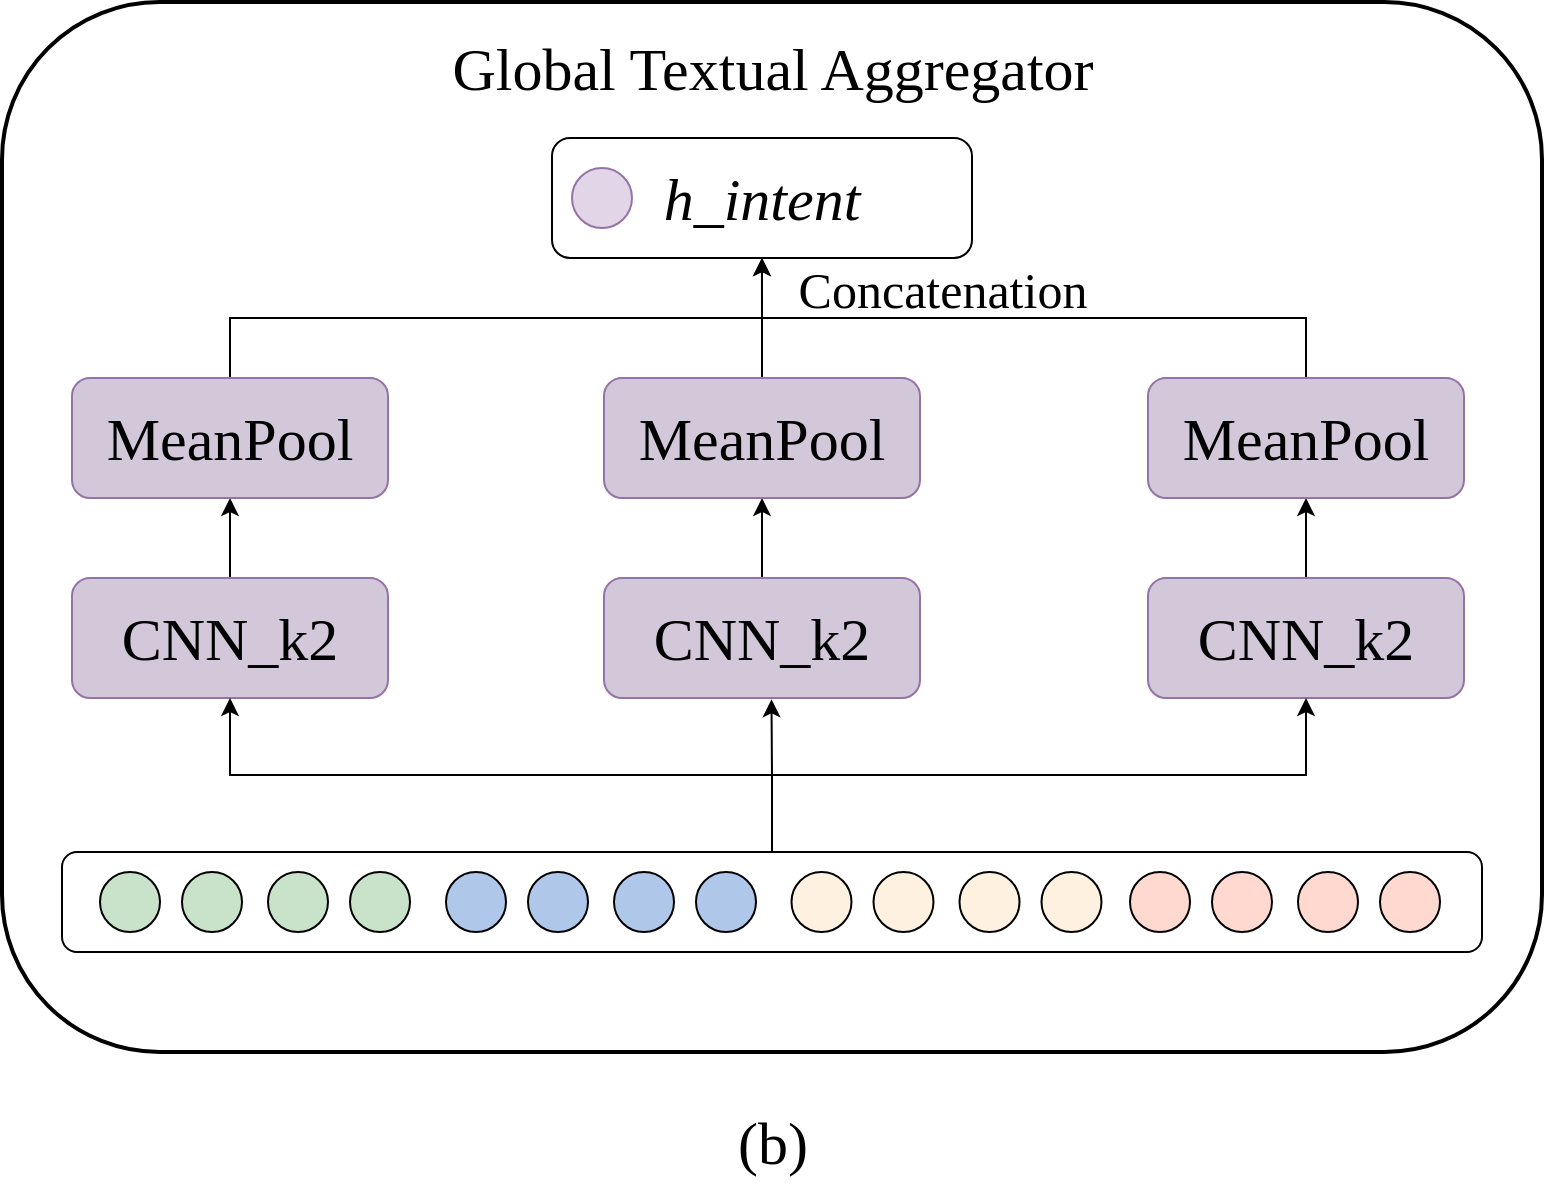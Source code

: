 <mxfile version="24.7.5">
  <diagram name="第 1 页" id="tzc-c6cf4rMfpOVOBY_b">
    <mxGraphModel dx="735" dy="833" grid="1" gridSize="10" guides="1" tooltips="1" connect="1" arrows="1" fold="1" page="1" pageScale="1" pageWidth="827" pageHeight="1169" math="0" shadow="0">
      <root>
        <mxCell id="0" />
        <mxCell id="1" parent="0" />
        <mxCell id="7F-Ce298isWdIxQNQa6x-1" value="" style="rounded=1;whiteSpace=wrap;html=1;strokeWidth=2;" vertex="1" parent="1">
          <mxGeometry x="831" y="5" width="770" height="525" as="geometry" />
        </mxCell>
        <mxCell id="7F-Ce298isWdIxQNQa6x-2" value="" style="group" vertex="1" connectable="0" parent="1">
          <mxGeometry x="861" y="430" width="710" height="50" as="geometry" />
        </mxCell>
        <mxCell id="7F-Ce298isWdIxQNQa6x-3" value="" style="rounded=1;whiteSpace=wrap;html=1;container=0;" vertex="1" parent="7F-Ce298isWdIxQNQa6x-2">
          <mxGeometry width="710" height="50" as="geometry" />
        </mxCell>
        <mxCell id="7F-Ce298isWdIxQNQa6x-4" value="" style="ellipse;whiteSpace=wrap;html=1;aspect=fixed;fillColor=#c8e3ca;container=0;" vertex="1" parent="7F-Ce298isWdIxQNQa6x-2">
          <mxGeometry x="19" y="10" width="30" height="30" as="geometry" />
        </mxCell>
        <mxCell id="7F-Ce298isWdIxQNQa6x-5" value="" style="ellipse;whiteSpace=wrap;html=1;aspect=fixed;fillColor=#c8e3ca;container=0;" vertex="1" parent="7F-Ce298isWdIxQNQa6x-2">
          <mxGeometry x="60" y="10" width="30" height="30" as="geometry" />
        </mxCell>
        <mxCell id="7F-Ce298isWdIxQNQa6x-6" value="" style="ellipse;whiteSpace=wrap;html=1;aspect=fixed;fillColor=#c8e3ca;container=0;" vertex="1" parent="7F-Ce298isWdIxQNQa6x-2">
          <mxGeometry x="144" y="10" width="30" height="30" as="geometry" />
        </mxCell>
        <mxCell id="7F-Ce298isWdIxQNQa6x-7" value="" style="ellipse;whiteSpace=wrap;html=1;aspect=fixed;fillColor=#c8e3ca;container=0;" vertex="1" parent="7F-Ce298isWdIxQNQa6x-2">
          <mxGeometry x="103" y="10" width="30" height="30" as="geometry" />
        </mxCell>
        <mxCell id="7F-Ce298isWdIxQNQa6x-8" value="" style="ellipse;whiteSpace=wrap;html=1;aspect=fixed;fillColor=#afc8ea;container=0;" vertex="1" parent="7F-Ce298isWdIxQNQa6x-2">
          <mxGeometry x="192" y="10" width="30" height="30" as="geometry" />
        </mxCell>
        <mxCell id="7F-Ce298isWdIxQNQa6x-9" value="" style="ellipse;whiteSpace=wrap;html=1;aspect=fixed;fillColor=#afc8ea;container=0;" vertex="1" parent="7F-Ce298isWdIxQNQa6x-2">
          <mxGeometry x="233" y="10" width="30" height="30" as="geometry" />
        </mxCell>
        <mxCell id="7F-Ce298isWdIxQNQa6x-10" value="" style="ellipse;whiteSpace=wrap;html=1;aspect=fixed;fillColor=#afc8ea;container=0;" vertex="1" parent="7F-Ce298isWdIxQNQa6x-2">
          <mxGeometry x="317" y="10" width="30" height="30" as="geometry" />
        </mxCell>
        <mxCell id="7F-Ce298isWdIxQNQa6x-11" value="" style="ellipse;whiteSpace=wrap;html=1;aspect=fixed;fillColor=#afc8ea;container=0;" vertex="1" parent="7F-Ce298isWdIxQNQa6x-2">
          <mxGeometry x="276" y="10" width="30" height="30" as="geometry" />
        </mxCell>
        <mxCell id="7F-Ce298isWdIxQNQa6x-12" value="" style="ellipse;whiteSpace=wrap;html=1;aspect=fixed;fillColor=#fef1e0;container=0;" vertex="1" parent="7F-Ce298isWdIxQNQa6x-2">
          <mxGeometry x="364.75" y="10" width="30" height="30" as="geometry" />
        </mxCell>
        <mxCell id="7F-Ce298isWdIxQNQa6x-13" value="" style="ellipse;whiteSpace=wrap;html=1;aspect=fixed;fillColor=#fef1e0;container=0;" vertex="1" parent="7F-Ce298isWdIxQNQa6x-2">
          <mxGeometry x="405.75" y="10" width="30" height="30" as="geometry" />
        </mxCell>
        <mxCell id="7F-Ce298isWdIxQNQa6x-14" value="" style="ellipse;whiteSpace=wrap;html=1;aspect=fixed;fillColor=#fef1e0;container=0;" vertex="1" parent="7F-Ce298isWdIxQNQa6x-2">
          <mxGeometry x="489.75" y="10" width="30" height="30" as="geometry" />
        </mxCell>
        <mxCell id="7F-Ce298isWdIxQNQa6x-15" value="" style="ellipse;whiteSpace=wrap;html=1;aspect=fixed;fillColor=#fef1e0;container=0;" vertex="1" parent="7F-Ce298isWdIxQNQa6x-2">
          <mxGeometry x="448.75" y="10" width="30" height="30" as="geometry" />
        </mxCell>
        <mxCell id="7F-Ce298isWdIxQNQa6x-16" value="" style="ellipse;whiteSpace=wrap;html=1;aspect=fixed;fillColor=#ffd9d0;container=0;" vertex="1" parent="7F-Ce298isWdIxQNQa6x-2">
          <mxGeometry x="534" y="10" width="30" height="30" as="geometry" />
        </mxCell>
        <mxCell id="7F-Ce298isWdIxQNQa6x-17" value="" style="ellipse;whiteSpace=wrap;html=1;aspect=fixed;fillColor=#ffd9d0;container=0;" vertex="1" parent="7F-Ce298isWdIxQNQa6x-2">
          <mxGeometry x="575" y="10" width="30" height="30" as="geometry" />
        </mxCell>
        <mxCell id="7F-Ce298isWdIxQNQa6x-18" value="" style="ellipse;whiteSpace=wrap;html=1;aspect=fixed;fillColor=#ffd9d0;container=0;" vertex="1" parent="7F-Ce298isWdIxQNQa6x-2">
          <mxGeometry x="659" y="10" width="30" height="30" as="geometry" />
        </mxCell>
        <mxCell id="7F-Ce298isWdIxQNQa6x-19" value="" style="ellipse;whiteSpace=wrap;html=1;aspect=fixed;fillColor=#ffd9d0;container=0;" vertex="1" parent="7F-Ce298isWdIxQNQa6x-2">
          <mxGeometry x="618" y="10" width="30" height="30" as="geometry" />
        </mxCell>
        <mxCell id="7F-Ce298isWdIxQNQa6x-20" style="edgeStyle=orthogonalEdgeStyle;rounded=0;orthogonalLoop=1;jettySize=auto;html=1;exitX=0.5;exitY=0;exitDx=0;exitDy=0;entryX=0.5;entryY=1;entryDx=0;entryDy=0;" edge="1" parent="1" source="7F-Ce298isWdIxQNQa6x-21" target="7F-Ce298isWdIxQNQa6x-23">
          <mxGeometry relative="1" as="geometry" />
        </mxCell>
        <mxCell id="7F-Ce298isWdIxQNQa6x-21" value="&lt;font style=&quot;font-size: 30px;&quot; face=&quot;Times New Roman&quot;&gt;CNN_k2&lt;/font&gt;" style="rounded=1;whiteSpace=wrap;html=1;fillColor=#D3C8D9;strokeColor=#9673a6;" vertex="1" parent="1">
          <mxGeometry x="866" y="293" width="158" height="60" as="geometry" />
        </mxCell>
        <mxCell id="7F-Ce298isWdIxQNQa6x-22" style="edgeStyle=orthogonalEdgeStyle;rounded=0;orthogonalLoop=1;jettySize=auto;html=1;exitX=0.5;exitY=0;exitDx=0;exitDy=0;entryX=0.5;entryY=1;entryDx=0;entryDy=0;" edge="1" parent="1" source="7F-Ce298isWdIxQNQa6x-23" target="7F-Ce298isWdIxQNQa6x-27">
          <mxGeometry relative="1" as="geometry" />
        </mxCell>
        <mxCell id="7F-Ce298isWdIxQNQa6x-23" value="&lt;font style=&quot;font-size: 30px;&quot; face=&quot;Times New Roman&quot;&gt;MeanPool&lt;/font&gt;" style="rounded=1;whiteSpace=wrap;html=1;fillColor=#D3C8D9;strokeColor=#9673a6;" vertex="1" parent="1">
          <mxGeometry x="866" y="193" width="158" height="60" as="geometry" />
        </mxCell>
        <mxCell id="7F-Ce298isWdIxQNQa6x-24" value="&lt;font style=&quot;font-size: 30px;&quot; face=&quot;Times New Roman&quot;&gt;Global Textual Aggregator&lt;/font&gt;" style="text;html=1;align=center;verticalAlign=middle;resizable=0;points=[];autosize=1;strokeColor=none;fillColor=none;" vertex="1" parent="1">
          <mxGeometry x="1046" y="13" width="340" height="50" as="geometry" />
        </mxCell>
        <mxCell id="7F-Ce298isWdIxQNQa6x-25" value="&lt;font face=&quot;Times New Roman&quot;&gt;&lt;span style=&quot;font-size: 30px;&quot;&gt;(b)&lt;/span&gt;&lt;/font&gt;" style="text;html=1;align=center;verticalAlign=middle;resizable=0;points=[];autosize=1;strokeColor=none;fillColor=none;" vertex="1" parent="1">
          <mxGeometry x="1186" y="550" width="60" height="50" as="geometry" />
        </mxCell>
        <mxCell id="7F-Ce298isWdIxQNQa6x-26" value="" style="group" vertex="1" connectable="0" parent="1">
          <mxGeometry x="1106" y="73" width="210" height="60" as="geometry" />
        </mxCell>
        <mxCell id="7F-Ce298isWdIxQNQa6x-27" value="&lt;font style=&quot;font-size: 30px;&quot; face=&quot;Times New Roman&quot;&gt;&lt;i&gt;h_intent&lt;/i&gt;&lt;/font&gt;" style="rounded=1;whiteSpace=wrap;html=1;" vertex="1" parent="7F-Ce298isWdIxQNQa6x-26">
          <mxGeometry width="210" height="60" as="geometry" />
        </mxCell>
        <mxCell id="7F-Ce298isWdIxQNQa6x-28" value="" style="ellipse;whiteSpace=wrap;html=1;aspect=fixed;fillColor=#e1d5e7;strokeColor=#9673a6;container=0;" vertex="1" parent="7F-Ce298isWdIxQNQa6x-26">
          <mxGeometry x="10" y="15" width="30" height="30" as="geometry" />
        </mxCell>
        <mxCell id="7F-Ce298isWdIxQNQa6x-29" style="edgeStyle=orthogonalEdgeStyle;rounded=0;orthogonalLoop=1;jettySize=auto;html=1;exitX=0.5;exitY=0;exitDx=0;exitDy=0;entryX=0.5;entryY=1;entryDx=0;entryDy=0;" edge="1" parent="1" source="7F-Ce298isWdIxQNQa6x-30" target="7F-Ce298isWdIxQNQa6x-34">
          <mxGeometry relative="1" as="geometry" />
        </mxCell>
        <mxCell id="7F-Ce298isWdIxQNQa6x-30" value="&lt;font style=&quot;font-size: 30px;&quot; face=&quot;Times New Roman&quot;&gt;CNN_k2&lt;/font&gt;" style="rounded=1;whiteSpace=wrap;html=1;fillColor=#D3C8D9;strokeColor=#9673a6;" vertex="1" parent="1">
          <mxGeometry x="1132" y="293" width="158" height="60" as="geometry" />
        </mxCell>
        <mxCell id="7F-Ce298isWdIxQNQa6x-31" style="edgeStyle=orthogonalEdgeStyle;rounded=0;orthogonalLoop=1;jettySize=auto;html=1;exitX=0.5;exitY=0;exitDx=0;exitDy=0;entryX=0.5;entryY=1;entryDx=0;entryDy=0;" edge="1" parent="1" source="7F-Ce298isWdIxQNQa6x-32" target="7F-Ce298isWdIxQNQa6x-36">
          <mxGeometry relative="1" as="geometry" />
        </mxCell>
        <mxCell id="7F-Ce298isWdIxQNQa6x-32" value="&lt;font style=&quot;font-size: 30px;&quot; face=&quot;Times New Roman&quot;&gt;CNN_k2&lt;/font&gt;" style="rounded=1;whiteSpace=wrap;html=1;fillColor=#D3C8D9;strokeColor=#9673a6;" vertex="1" parent="1">
          <mxGeometry x="1404" y="293" width="158" height="60" as="geometry" />
        </mxCell>
        <mxCell id="7F-Ce298isWdIxQNQa6x-33" style="edgeStyle=orthogonalEdgeStyle;rounded=0;orthogonalLoop=1;jettySize=auto;html=1;exitX=0.5;exitY=0;exitDx=0;exitDy=0;" edge="1" parent="1" source="7F-Ce298isWdIxQNQa6x-34">
          <mxGeometry relative="1" as="geometry">
            <mxPoint x="1210.953" y="133" as="targetPoint" />
          </mxGeometry>
        </mxCell>
        <mxCell id="7F-Ce298isWdIxQNQa6x-34" value="&lt;font style=&quot;font-size: 30px;&quot; face=&quot;Times New Roman&quot;&gt;MeanPool&lt;/font&gt;" style="rounded=1;whiteSpace=wrap;html=1;fillColor=#D3C8D9;strokeColor=#9673a6;" vertex="1" parent="1">
          <mxGeometry x="1132" y="193" width="158" height="60" as="geometry" />
        </mxCell>
        <mxCell id="7F-Ce298isWdIxQNQa6x-35" style="edgeStyle=orthogonalEdgeStyle;rounded=0;orthogonalLoop=1;jettySize=auto;html=1;exitX=0.5;exitY=0;exitDx=0;exitDy=0;endArrow=none;endFill=0;" edge="1" parent="1" source="7F-Ce298isWdIxQNQa6x-36">
          <mxGeometry relative="1" as="geometry">
            <mxPoint x="1204" y="163" as="targetPoint" />
            <Array as="points">
              <mxPoint x="1483" y="163" />
              <mxPoint x="1214" y="163" />
            </Array>
          </mxGeometry>
        </mxCell>
        <mxCell id="7F-Ce298isWdIxQNQa6x-36" value="&lt;font style=&quot;font-size: 30px;&quot; face=&quot;Times New Roman&quot;&gt;MeanPool&lt;/font&gt;" style="rounded=1;whiteSpace=wrap;html=1;fillColor=#D3C8D9;strokeColor=#9673a6;" vertex="1" parent="1">
          <mxGeometry x="1404" y="193" width="158" height="60" as="geometry" />
        </mxCell>
        <mxCell id="7F-Ce298isWdIxQNQa6x-37" style="edgeStyle=orthogonalEdgeStyle;rounded=0;orthogonalLoop=1;jettySize=auto;html=1;exitX=0.5;exitY=0;exitDx=0;exitDy=0;entryX=0.5;entryY=1;entryDx=0;entryDy=0;" edge="1" parent="1" source="7F-Ce298isWdIxQNQa6x-3" target="7F-Ce298isWdIxQNQa6x-21">
          <mxGeometry relative="1" as="geometry" />
        </mxCell>
        <mxCell id="7F-Ce298isWdIxQNQa6x-38" style="edgeStyle=orthogonalEdgeStyle;rounded=0;orthogonalLoop=1;jettySize=auto;html=1;exitX=0.5;exitY=0;exitDx=0;exitDy=0;entryX=0.53;entryY=1.011;entryDx=0;entryDy=0;entryPerimeter=0;" edge="1" parent="1" source="7F-Ce298isWdIxQNQa6x-3" target="7F-Ce298isWdIxQNQa6x-30">
          <mxGeometry relative="1" as="geometry" />
        </mxCell>
        <mxCell id="7F-Ce298isWdIxQNQa6x-39" style="edgeStyle=orthogonalEdgeStyle;rounded=0;orthogonalLoop=1;jettySize=auto;html=1;exitX=0.5;exitY=0;exitDx=0;exitDy=0;" edge="1" parent="1" source="7F-Ce298isWdIxQNQa6x-3" target="7F-Ce298isWdIxQNQa6x-32">
          <mxGeometry relative="1" as="geometry" />
        </mxCell>
        <mxCell id="7F-Ce298isWdIxQNQa6x-40" value="&lt;span style=&quot;background-color: initial;&quot;&gt;&lt;font face=&quot;Times New Roman&quot; style=&quot;font-size: 25px;&quot;&gt;Concatenation&lt;/font&gt;&lt;/span&gt;" style="text;html=1;align=center;verticalAlign=middle;resizable=0;points=[];autosize=1;strokeColor=none;fillColor=none;" vertex="1" parent="1">
          <mxGeometry x="1216" y="129" width="170" height="40" as="geometry" />
        </mxCell>
      </root>
    </mxGraphModel>
  </diagram>
</mxfile>
